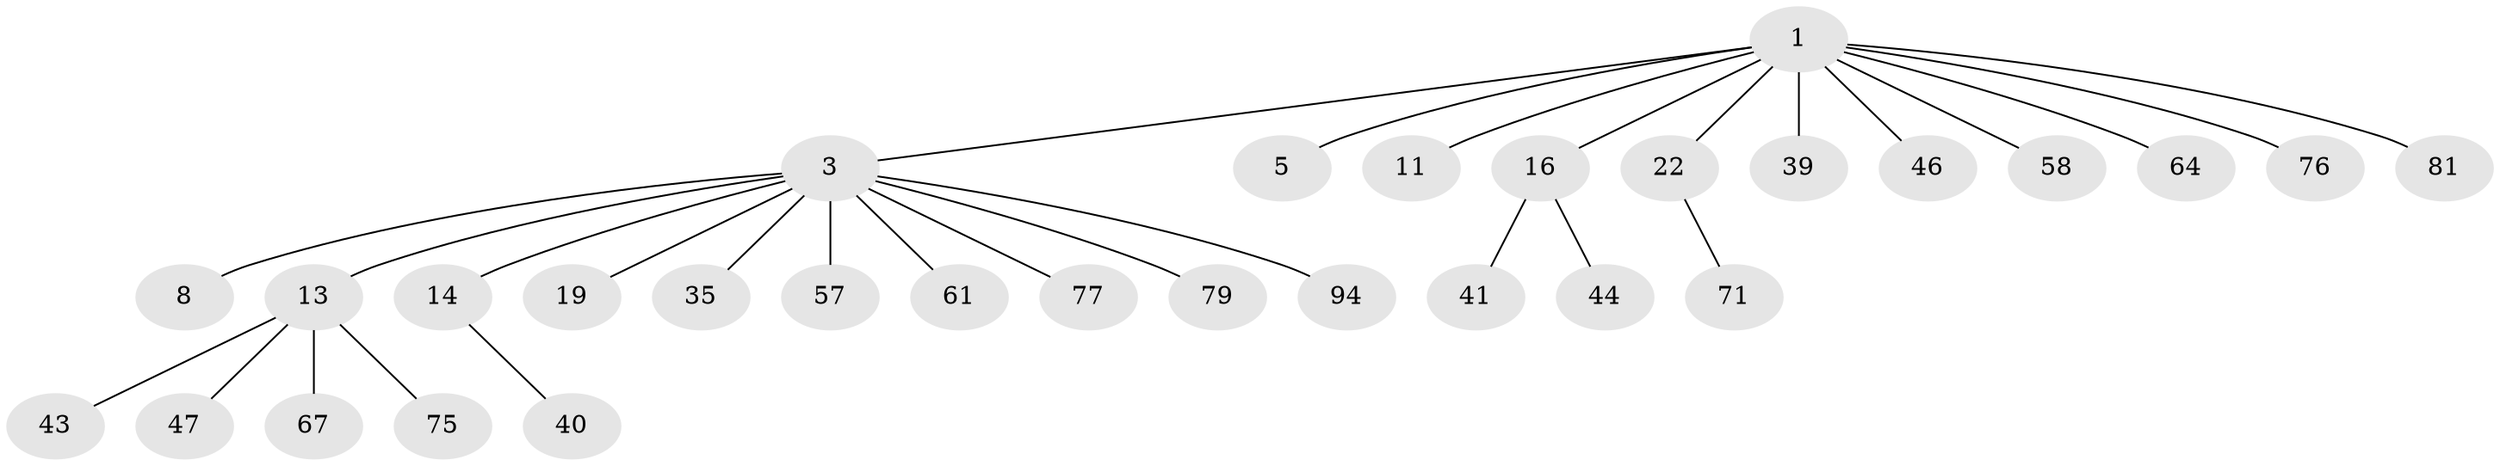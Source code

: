 // original degree distribution, {5: 0.038834951456310676, 4: 0.0970873786407767, 1: 0.49514563106796117, 6: 0.009708737864077669, 2: 0.23300970873786409, 3: 0.1262135922330097}
// Generated by graph-tools (version 1.1) at 2025/19/03/04/25 18:19:24]
// undirected, 30 vertices, 29 edges
graph export_dot {
graph [start="1"]
  node [color=gray90,style=filled];
  1 [super="+2+7+9"];
  3 [super="+4+33+6"];
  5;
  8 [super="+37"];
  11 [super="+70+25+42"];
  13 [super="+63+27"];
  14 [super="+98"];
  16 [super="+28"];
  19 [super="+51+36+99"];
  22 [super="+23+59"];
  35;
  39 [super="+52+50+86"];
  40;
  41;
  43 [super="+62+56"];
  44;
  46 [super="+53+60"];
  47;
  57 [super="+100"];
  58;
  61;
  64 [super="+82+83"];
  67;
  71;
  75 [super="+89"];
  76;
  77 [super="+95+103+101"];
  79;
  81;
  94;
  1 -- 11;
  1 -- 64;
  1 -- 16;
  1 -- 3;
  1 -- 5;
  1 -- 81;
  1 -- 22;
  1 -- 39;
  1 -- 58;
  1 -- 76;
  1 -- 46;
  3 -- 8;
  3 -- 94;
  3 -- 14;
  3 -- 35;
  3 -- 77;
  3 -- 13;
  3 -- 79;
  3 -- 19;
  3 -- 57;
  3 -- 61;
  13 -- 75;
  13 -- 43;
  13 -- 67;
  13 -- 47;
  14 -- 40;
  16 -- 41;
  16 -- 44;
  22 -- 71;
}
